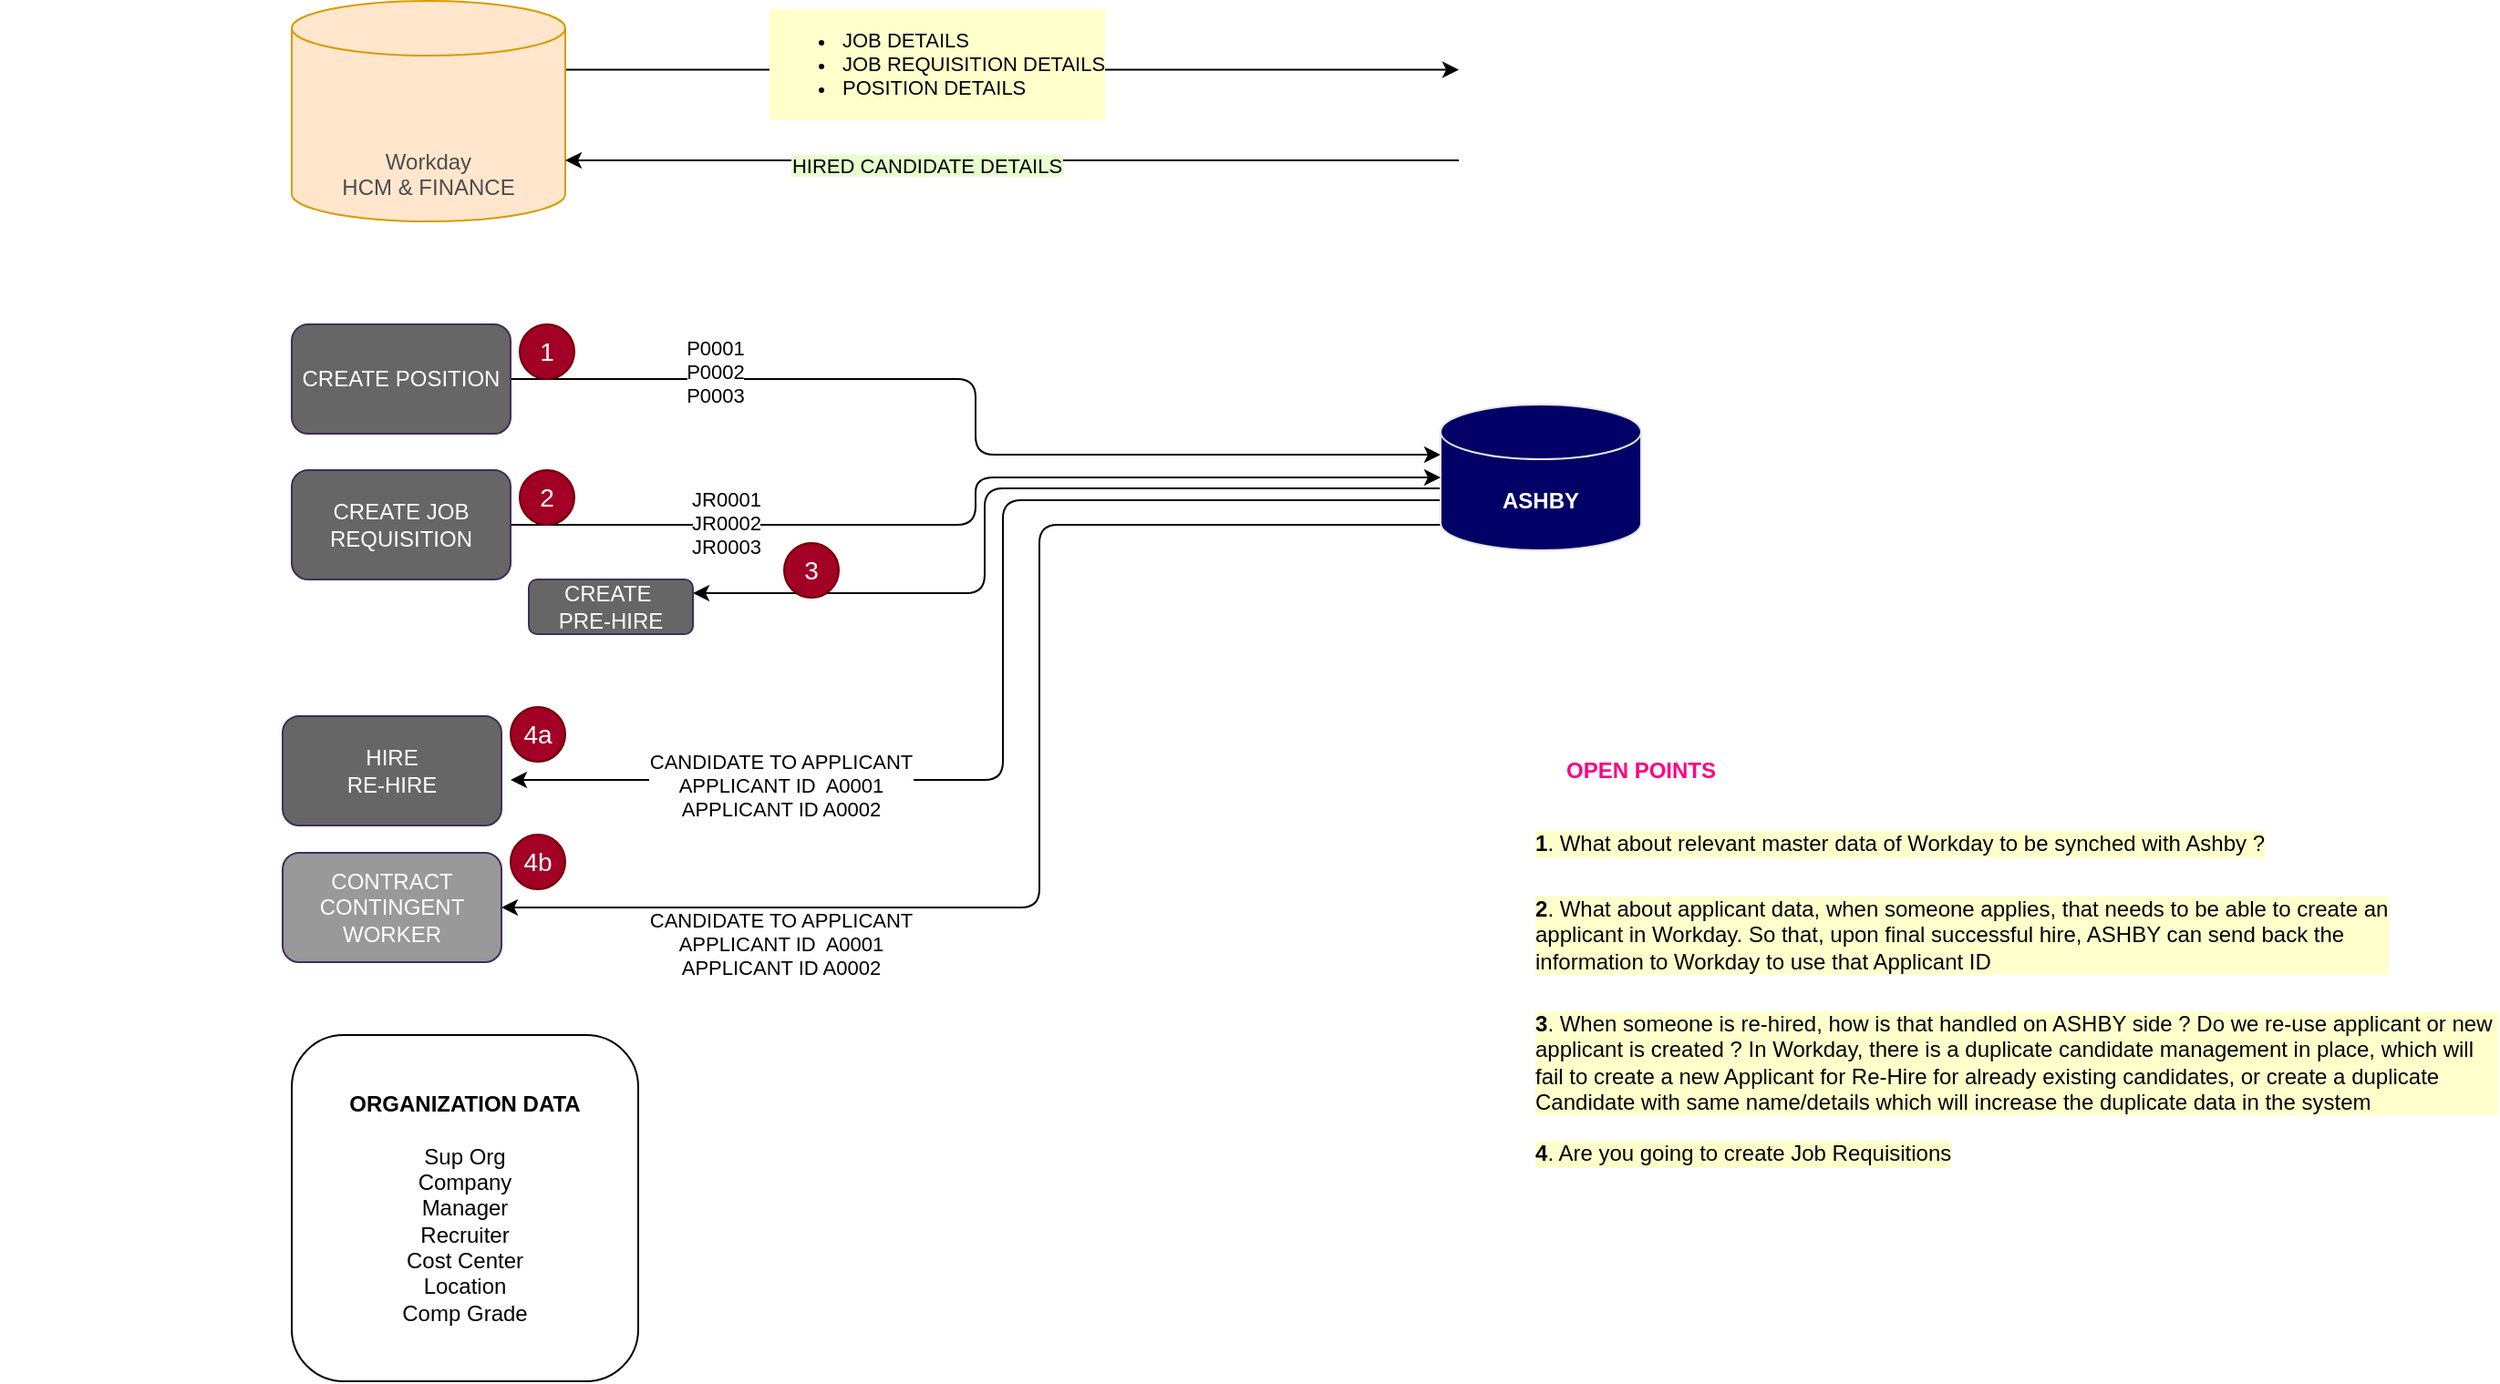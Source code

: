 <mxfile version="24.2.2" type="github">
  <diagram name="Page-1" id="Bd6B7apusBZdPcca5PaD">
    <mxGraphModel dx="1434" dy="772" grid="1" gridSize="10" guides="1" tooltips="1" connect="1" arrows="1" fold="1" page="1" pageScale="1" pageWidth="850" pageHeight="1100" math="0" shadow="0">
      <root>
        <mxCell id="0" />
        <mxCell id="1" parent="0" />
        <mxCell id="sGgnkbuNSxI2wGrAtEvW-5" style="edgeStyle=orthogonalEdgeStyle;rounded=1;orthogonalLoop=1;jettySize=auto;html=1;exitX=1;exitY=0;exitDx=0;exitDy=37.75;exitPerimeter=0;curved=0;" parent="1" source="sGgnkbuNSxI2wGrAtEvW-2" target="sGgnkbuNSxI2wGrAtEvW-4" edge="1">
          <mxGeometry relative="1" as="geometry">
            <Array as="points">
              <mxPoint x="1380" y="370" />
              <mxPoint x="1380" y="370" />
            </Array>
          </mxGeometry>
        </mxCell>
        <mxCell id="sGgnkbuNSxI2wGrAtEvW-8" value="&lt;ul&gt;&lt;li&gt;JOB DETAILS&lt;/li&gt;&lt;li&gt;JOB REQUISITION DETAILS&lt;/li&gt;&lt;li&gt;POSITION DETAILS&lt;/li&gt;&lt;/ul&gt;" style="edgeLabel;html=1;align=left;verticalAlign=middle;resizable=0;points=[];labelBackgroundColor=#FFFFCC;" parent="sGgnkbuNSxI2wGrAtEvW-5" vertex="1" connectable="0">
          <mxGeometry x="-0.526" y="1" relative="1" as="geometry">
            <mxPoint x="-6" y="-3" as="offset" />
          </mxGeometry>
        </mxCell>
        <mxCell id="sGgnkbuNSxI2wGrAtEvW-2" value="&lt;div&gt;&lt;font color=&quot;#4d4d4d&quot;&gt;&lt;br&gt;&lt;/font&gt;&lt;/div&gt;&lt;div&gt;&lt;font color=&quot;#4d4d4d&quot;&gt;&lt;br&gt;&lt;/font&gt;&lt;/div&gt;&lt;font color=&quot;#4d4d4d&quot;&gt;&lt;div&gt;&lt;font color=&quot;#4d4d4d&quot;&gt;&lt;br&gt;&lt;/font&gt;&lt;/div&gt;Workday&lt;/font&gt;&lt;div&gt;&lt;font color=&quot;#4d4d4d&quot;&gt;HCM &amp;amp; FINANCE&lt;/font&gt;&lt;/div&gt;" style="shape=cylinder3;whiteSpace=wrap;html=1;boundedLbl=1;backgroundOutline=1;size=15;fillColor=#ffe6cc;strokeColor=#d79b00;" parent="1" vertex="1">
          <mxGeometry x="850" y="332.5" width="150" height="121" as="geometry" />
        </mxCell>
        <mxCell id="sGgnkbuNSxI2wGrAtEvW-3" value="" style="shape=image;verticalLabelPosition=bottom;labelBackgroundColor=default;verticalAlign=top;aspect=fixed;imageAspect=0;image=https://upload.wikimedia.org/wikipedia/commons/thumb/3/3b/Workday_Logo.png/1280px-Workday_Logo.png;" parent="1" vertex="1">
          <mxGeometry x="880" y="368.5" width="90" height="34.95" as="geometry" />
        </mxCell>
        <mxCell id="sGgnkbuNSxI2wGrAtEvW-6" style="edgeStyle=orthogonalEdgeStyle;rounded=1;orthogonalLoop=1;jettySize=auto;html=1;exitX=0;exitY=1;exitDx=0;exitDy=0;curved=0;" parent="1" source="sGgnkbuNSxI2wGrAtEvW-4" target="sGgnkbuNSxI2wGrAtEvW-2" edge="1">
          <mxGeometry relative="1" as="geometry">
            <Array as="points">
              <mxPoint x="1340" y="420" />
              <mxPoint x="1340" y="420" />
            </Array>
          </mxGeometry>
        </mxCell>
        <mxCell id="sGgnkbuNSxI2wGrAtEvW-9" value="&lt;span style=&quot;background-color: rgb(230, 255, 204);&quot;&gt;HIRED CANDIDATE DETAILS&lt;/span&gt;" style="edgeLabel;html=1;align=center;verticalAlign=middle;resizable=0;points=[];" parent="sGgnkbuNSxI2wGrAtEvW-6" vertex="1" connectable="0">
          <mxGeometry x="0.192" y="3" relative="1" as="geometry">
            <mxPoint as="offset" />
          </mxGeometry>
        </mxCell>
        <mxCell id="sGgnkbuNSxI2wGrAtEvW-4" value="" style="shape=image;verticalLabelPosition=bottom;labelBackgroundColor=default;verticalAlign=top;aspect=fixed;imageAspect=0;image=https://assets-global.website-files.com/619b58064e44df5bdf1b3e53/626be660277f2dca8b74025e_ashby.png;" parent="1" vertex="1">
          <mxGeometry x="1490" y="366" width="162.65" height="54" as="geometry" />
        </mxCell>
        <mxCell id="sGgnkbuNSxI2wGrAtEvW-10" value="" style="shape=cylinder3;whiteSpace=wrap;html=1;boundedLbl=1;backgroundOutline=1;size=15;strokeColor=none;" parent="1" vertex="1">
          <mxGeometry x="690" y="374" width="60" height="80" as="geometry" />
        </mxCell>
        <mxCell id="sGgnkbuNSxI2wGrAtEvW-14" style="edgeStyle=orthogonalEdgeStyle;rounded=1;orthogonalLoop=1;jettySize=auto;html=1;entryX=0;entryY=0;entryDx=0;entryDy=27.5;entryPerimeter=0;curved=0;" parent="1" source="sGgnkbuNSxI2wGrAtEvW-12" target="sGgnkbuNSxI2wGrAtEvW-13" edge="1">
          <mxGeometry relative="1" as="geometry">
            <mxPoint x="1470" y="540" as="targetPoint" />
          </mxGeometry>
        </mxCell>
        <mxCell id="sGgnkbuNSxI2wGrAtEvW-15" value="P0001&lt;div&gt;P0002&lt;/div&gt;&lt;div&gt;P0003&lt;/div&gt;" style="edgeLabel;html=1;align=center;verticalAlign=middle;resizable=0;points=[];" parent="sGgnkbuNSxI2wGrAtEvW-14" vertex="1" connectable="0">
          <mxGeometry x="-0.596" y="4" relative="1" as="geometry">
            <mxPoint as="offset" />
          </mxGeometry>
        </mxCell>
        <mxCell id="sGgnkbuNSxI2wGrAtEvW-12" value="CREATE POSITION" style="rounded=1;whiteSpace=wrap;html=1;fillColor=#666666;fontColor=#ffffff;strokeColor=#432D57;" parent="1" vertex="1">
          <mxGeometry x="850" y="510" width="120" height="60" as="geometry" />
        </mxCell>
        <mxCell id="sGgnkbuNSxI2wGrAtEvW-22" style="edgeStyle=orthogonalEdgeStyle;rounded=1;orthogonalLoop=1;jettySize=auto;html=1;exitX=0;exitY=0;exitDx=0;exitDy=52.5;exitPerimeter=0;curved=0;" parent="1" source="sGgnkbuNSxI2wGrAtEvW-13" edge="1">
          <mxGeometry relative="1" as="geometry">
            <Array as="points">
              <mxPoint x="1240" y="607" />
              <mxPoint x="1240" y="760" />
            </Array>
            <mxPoint x="970" y="760" as="targetPoint" />
          </mxGeometry>
        </mxCell>
        <mxCell id="sGgnkbuNSxI2wGrAtEvW-23" value="CANDIDATE TO APPLICANT&lt;div&gt;APPLICANT ID&amp;nbsp; A0001&lt;/div&gt;&lt;div&gt;APPLICANT ID A0002&lt;/div&gt;" style="edgeLabel;html=1;align=center;verticalAlign=middle;resizable=0;points=[];" parent="sGgnkbuNSxI2wGrAtEvW-22" vertex="1" connectable="0">
          <mxGeometry x="0.556" y="3" relative="1" as="geometry">
            <mxPoint as="offset" />
          </mxGeometry>
        </mxCell>
        <mxCell id="sGgnkbuNSxI2wGrAtEvW-25" style="edgeStyle=orthogonalEdgeStyle;rounded=1;orthogonalLoop=1;jettySize=auto;html=1;entryX=1;entryY=0.5;entryDx=0;entryDy=0;curved=0;" parent="1" source="sGgnkbuNSxI2wGrAtEvW-13" target="sGgnkbuNSxI2wGrAtEvW-24" edge="1">
          <mxGeometry relative="1" as="geometry">
            <Array as="points">
              <mxPoint x="1260" y="620" />
              <mxPoint x="1260" y="830" />
            </Array>
          </mxGeometry>
        </mxCell>
        <mxCell id="sGgnkbuNSxI2wGrAtEvW-26" value="CANDIDATE TO APPLICANT&lt;div&gt;APPLICANT ID&amp;nbsp; A0001&lt;/div&gt;&lt;div&gt;APPLICANT ID A0002&lt;/div&gt;" style="edgeLabel;html=1;align=center;verticalAlign=middle;resizable=0;points=[];" parent="sGgnkbuNSxI2wGrAtEvW-25" vertex="1" connectable="0">
          <mxGeometry x="0.609" y="2" relative="1" as="geometry">
            <mxPoint x="11" y="18" as="offset" />
          </mxGeometry>
        </mxCell>
        <mxCell id="-kK4m6FzKf8vr2_1_iYm-8" style="edgeStyle=orthogonalEdgeStyle;rounded=1;orthogonalLoop=1;jettySize=auto;html=1;exitX=0;exitY=0;exitDx=0;exitDy=52.5;exitPerimeter=0;entryX=1;entryY=0.25;entryDx=0;entryDy=0;curved=0;" parent="1" source="sGgnkbuNSxI2wGrAtEvW-13" target="-kK4m6FzKf8vr2_1_iYm-7" edge="1">
          <mxGeometry relative="1" as="geometry">
            <Array as="points">
              <mxPoint x="1500" y="607" />
              <mxPoint x="1500" y="600" />
              <mxPoint x="1230" y="600" />
              <mxPoint x="1230" y="658" />
            </Array>
          </mxGeometry>
        </mxCell>
        <mxCell id="sGgnkbuNSxI2wGrAtEvW-13" value="&lt;font color=&quot;#ffffff&quot;&gt;&lt;b&gt;ASHBY&lt;/b&gt;&lt;/font&gt;" style="shape=cylinder3;whiteSpace=wrap;html=1;boundedLbl=1;backgroundOutline=1;size=15;fillColor=#000066;strokeColor=#E6E6E6;" parent="1" vertex="1">
          <mxGeometry x="1480" y="554" width="110" height="80" as="geometry" />
        </mxCell>
        <mxCell id="sGgnkbuNSxI2wGrAtEvW-18" style="edgeStyle=orthogonalEdgeStyle;rounded=1;orthogonalLoop=1;jettySize=auto;html=1;entryX=0;entryY=0.5;entryDx=0;entryDy=0;entryPerimeter=0;curved=0;" parent="1" source="sGgnkbuNSxI2wGrAtEvW-16" target="sGgnkbuNSxI2wGrAtEvW-13" edge="1">
          <mxGeometry relative="1" as="geometry">
            <mxPoint x="1420" y="600" as="targetPoint" />
          </mxGeometry>
        </mxCell>
        <mxCell id="sGgnkbuNSxI2wGrAtEvW-19" value="JR0001&lt;div&gt;JR0002&lt;/div&gt;&lt;div&gt;JR0003&lt;/div&gt;" style="edgeLabel;html=1;align=center;verticalAlign=middle;resizable=0;points=[];" parent="sGgnkbuNSxI2wGrAtEvW-18" vertex="1" connectable="0">
          <mxGeometry x="-0.56" y="1" relative="1" as="geometry">
            <mxPoint as="offset" />
          </mxGeometry>
        </mxCell>
        <mxCell id="sGgnkbuNSxI2wGrAtEvW-16" value="CREATE JOB REQUISITION" style="rounded=1;whiteSpace=wrap;html=1;fillColor=#666666;fontColor=#ffffff;strokeColor=#432D57;" parent="1" vertex="1">
          <mxGeometry x="850" y="590" width="120" height="60" as="geometry" />
        </mxCell>
        <mxCell id="sGgnkbuNSxI2wGrAtEvW-17" value="" style="shape=image;verticalLabelPosition=bottom;labelBackgroundColor=default;verticalAlign=top;aspect=fixed;imageAspect=0;image=https://assets-global.website-files.com/619b58064e44df5bdf1b3e53/626be660277f2dca8b74025e_ashby.png;" parent="1" vertex="1">
          <mxGeometry x="1640" y="580" width="162.65" height="54" as="geometry" />
        </mxCell>
        <mxCell id="sGgnkbuNSxI2wGrAtEvW-21" value="HIRE&lt;div&gt;RE-HIRE&lt;/div&gt;" style="rounded=1;whiteSpace=wrap;html=1;fillColor=#666666;fontColor=#ffffff;strokeColor=#432D57;" parent="1" vertex="1">
          <mxGeometry x="845" y="725" width="120" height="60" as="geometry" />
        </mxCell>
        <mxCell id="sGgnkbuNSxI2wGrAtEvW-24" value="CONTRACT CONTINGENT WORKER" style="rounded=1;whiteSpace=wrap;html=1;fillColor=#999999;fontColor=#ffffff;strokeColor=#432D57;" parent="1" vertex="1">
          <mxGeometry x="845" y="800" width="120" height="60" as="geometry" />
        </mxCell>
        <mxCell id="sGgnkbuNSxI2wGrAtEvW-27" value="&lt;b&gt;ORGANIZATION DATA&lt;/b&gt;&lt;div&gt;&lt;br&gt;&lt;/div&gt;&lt;div&gt;Sup Org&lt;/div&gt;&lt;div&gt;Company&lt;/div&gt;&lt;div&gt;Manager&lt;/div&gt;&lt;div&gt;Recruiter&lt;/div&gt;&lt;div&gt;Cost Center&lt;/div&gt;&lt;div&gt;Location&lt;/div&gt;&lt;div&gt;Comp Grade&lt;/div&gt;" style="rounded=1;whiteSpace=wrap;html=1;align=center;" parent="1" vertex="1">
          <mxGeometry x="850" y="900" width="190" height="190" as="geometry" />
        </mxCell>
        <mxCell id="-kK4m6FzKf8vr2_1_iYm-1" value="&lt;b&gt;1&lt;/b&gt;. What about relevant master data of Workday to be synched with Ashby ?" style="text;html=1;align=left;verticalAlign=middle;whiteSpace=wrap;rounded=0;labelBackgroundColor=#FFFFCC;" parent="1" vertex="1">
          <mxGeometry x="1530" y="780" width="530" height="30" as="geometry" />
        </mxCell>
        <mxCell id="-kK4m6FzKf8vr2_1_iYm-3" value="&lt;b&gt;2&lt;/b&gt;. What about applicant data, when someone applies, that needs to be able to create an applicant in Workday. So that, upon final successful hire, ASHBY can send back the information to Workday to use that Applicant ID" style="text;html=1;align=left;verticalAlign=middle;whiteSpace=wrap;rounded=0;labelBackgroundColor=#FFFFCC;" parent="1" vertex="1">
          <mxGeometry x="1530" y="830" width="470" height="30" as="geometry" />
        </mxCell>
        <mxCell id="-kK4m6FzKf8vr2_1_iYm-4" value="&lt;b&gt;3&lt;/b&gt;. When someone is re-hired, how is that handled on ASHBY side ? Do we re-use applicant or new applicant is created ? In Workday, there is a duplicate candidate management in place, which will fail to create a new Applicant for Re-Hire for already existing candidates, or create a duplicate Candidate with same name/details which will increase the duplicate data in the system" style="text;html=1;align=left;verticalAlign=middle;whiteSpace=wrap;rounded=0;labelBackgroundColor=#FFFFCC;" parent="1" vertex="1">
          <mxGeometry x="1530" y="890" width="530" height="50" as="geometry" />
        </mxCell>
        <mxCell id="-kK4m6FzKf8vr2_1_iYm-5" value="&lt;b&gt;&lt;font&gt;OPEN POINTS&lt;/font&gt;&lt;/b&gt;" style="text;html=1;align=center;verticalAlign=middle;whiteSpace=wrap;rounded=0;fontColor=#FF0080;" parent="1" vertex="1">
          <mxGeometry x="1530" y="740" width="120" height="30" as="geometry" />
        </mxCell>
        <mxCell id="-kK4m6FzKf8vr2_1_iYm-6" value="&lt;b&gt;4&lt;/b&gt;. Are you going to create Job Requisitions" style="text;html=1;align=left;verticalAlign=middle;whiteSpace=wrap;rounded=0;labelBackgroundColor=#FFFFCC;" parent="1" vertex="1">
          <mxGeometry x="1530" y="950" width="530" height="30" as="geometry" />
        </mxCell>
        <mxCell id="-kK4m6FzKf8vr2_1_iYm-7" value="CREATE&amp;nbsp;&lt;div&gt;PRE-HIRE&lt;/div&gt;" style="rounded=1;whiteSpace=wrap;html=1;fillColor=#666666;fontColor=#ffffff;strokeColor=#432D57;" parent="1" vertex="1">
          <mxGeometry x="980" y="650" width="90" height="30" as="geometry" />
        </mxCell>
        <mxCell id="TAGOzcTgk1_u3gQwK66Q-1" value="&lt;font style=&quot;font-size: 14px;&quot;&gt;1&lt;/font&gt;" style="ellipse;whiteSpace=wrap;html=1;aspect=fixed;fillColor=#a20025;fontColor=#ffffff;strokeColor=#6F0000;" vertex="1" parent="1">
          <mxGeometry x="975" y="510" width="30" height="30" as="geometry" />
        </mxCell>
        <mxCell id="TAGOzcTgk1_u3gQwK66Q-2" value="&lt;span style=&quot;font-size: 14px;&quot;&gt;2&lt;/span&gt;" style="ellipse;whiteSpace=wrap;html=1;aspect=fixed;fillColor=#a20025;fontColor=#ffffff;strokeColor=#6F0000;" vertex="1" parent="1">
          <mxGeometry x="975" y="590" width="30" height="30" as="geometry" />
        </mxCell>
        <mxCell id="TAGOzcTgk1_u3gQwK66Q-3" value="&lt;span style=&quot;font-size: 14px;&quot;&gt;3&lt;/span&gt;" style="ellipse;whiteSpace=wrap;html=1;aspect=fixed;fillColor=#a20025;fontColor=#ffffff;strokeColor=#6F0000;" vertex="1" parent="1">
          <mxGeometry x="1120" y="630" width="30" height="30" as="geometry" />
        </mxCell>
        <mxCell id="TAGOzcTgk1_u3gQwK66Q-5" value="&lt;span style=&quot;font-size: 14px;&quot;&gt;4a&lt;/span&gt;" style="ellipse;whiteSpace=wrap;html=1;aspect=fixed;fillColor=#a20025;fontColor=#ffffff;strokeColor=#6F0000;" vertex="1" parent="1">
          <mxGeometry x="970" y="720" width="30" height="30" as="geometry" />
        </mxCell>
        <mxCell id="TAGOzcTgk1_u3gQwK66Q-6" value="&lt;span style=&quot;font-size: 14px;&quot;&gt;4b&lt;/span&gt;" style="ellipse;whiteSpace=wrap;html=1;aspect=fixed;fillColor=#a20025;fontColor=#ffffff;strokeColor=#6F0000;" vertex="1" parent="1">
          <mxGeometry x="970" y="790" width="30" height="30" as="geometry" />
        </mxCell>
      </root>
    </mxGraphModel>
  </diagram>
</mxfile>
